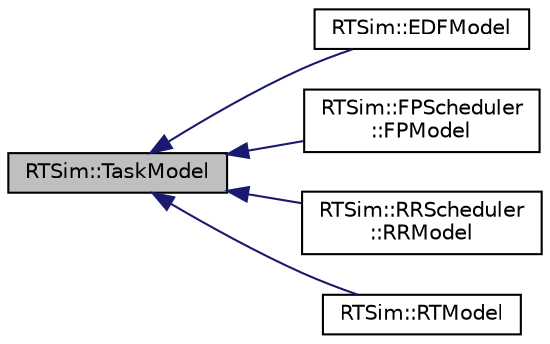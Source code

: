 digraph "RTSim::TaskModel"
{
  edge [fontname="Helvetica",fontsize="10",labelfontname="Helvetica",labelfontsize="10"];
  node [fontname="Helvetica",fontsize="10",shape=record];
  rankdir="LR";
  Node1 [label="RTSim::TaskModel",height=0.2,width=0.4,color="black", fillcolor="grey75", style="filled", fontcolor="black"];
  Node1 -> Node2 [dir="back",color="midnightblue",fontsize="10",style="solid",fontname="Helvetica"];
  Node2 [label="RTSim::EDFModel",height=0.2,width=0.4,color="black", fillcolor="white", style="filled",URL="$da/da7/classRTSim_1_1EDFModel.html"];
  Node1 -> Node3 [dir="back",color="midnightblue",fontsize="10",style="solid",fontname="Helvetica"];
  Node3 [label="RTSim::FPScheduler\l::FPModel",height=0.2,width=0.4,color="black", fillcolor="white", style="filled",URL="$d9/d2a/classRTSim_1_1FPScheduler_1_1FPModel.html"];
  Node1 -> Node4 [dir="back",color="midnightblue",fontsize="10",style="solid",fontname="Helvetica"];
  Node4 [label="RTSim::RRScheduler\l::RRModel",height=0.2,width=0.4,color="black", fillcolor="white", style="filled",URL="$db/d19/classRTSim_1_1RRScheduler_1_1RRModel.html"];
  Node1 -> Node5 [dir="back",color="midnightblue",fontsize="10",style="solid",fontname="Helvetica"];
  Node5 [label="RTSim::RTModel",height=0.2,width=0.4,color="black", fillcolor="white", style="filled",URL="$d9/d24/classRTSim_1_1RTModel.html"];
}
